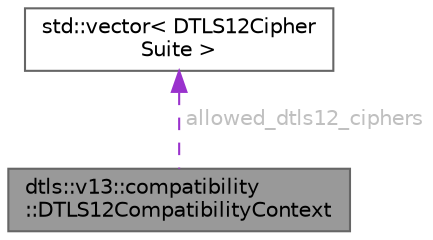 digraph "dtls::v13::compatibility::DTLS12CompatibilityContext"
{
 // LATEX_PDF_SIZE
  bgcolor="transparent";
  edge [fontname=Helvetica,fontsize=10,labelfontname=Helvetica,labelfontsize=10];
  node [fontname=Helvetica,fontsize=10,shape=box,height=0.2,width=0.4];
  Node1 [id="Node000001",label="dtls::v13::compatibility\l::DTLS12CompatibilityContext",height=0.2,width=0.4,color="gray40", fillcolor="grey60", style="filled", fontcolor="black",tooltip="DTLS 1.2 compatibility context."];
  Node2 -> Node1 [id="edge1_Node000001_Node000002",dir="back",color="darkorchid3",style="dashed",tooltip=" ",label=" allowed_dtls12_ciphers",fontcolor="grey" ];
  Node2 [id="Node000002",label="std::vector\< DTLS12Cipher\lSuite \>",height=0.2,width=0.4,color="gray40", fillcolor="white", style="filled",tooltip=" "];
}
